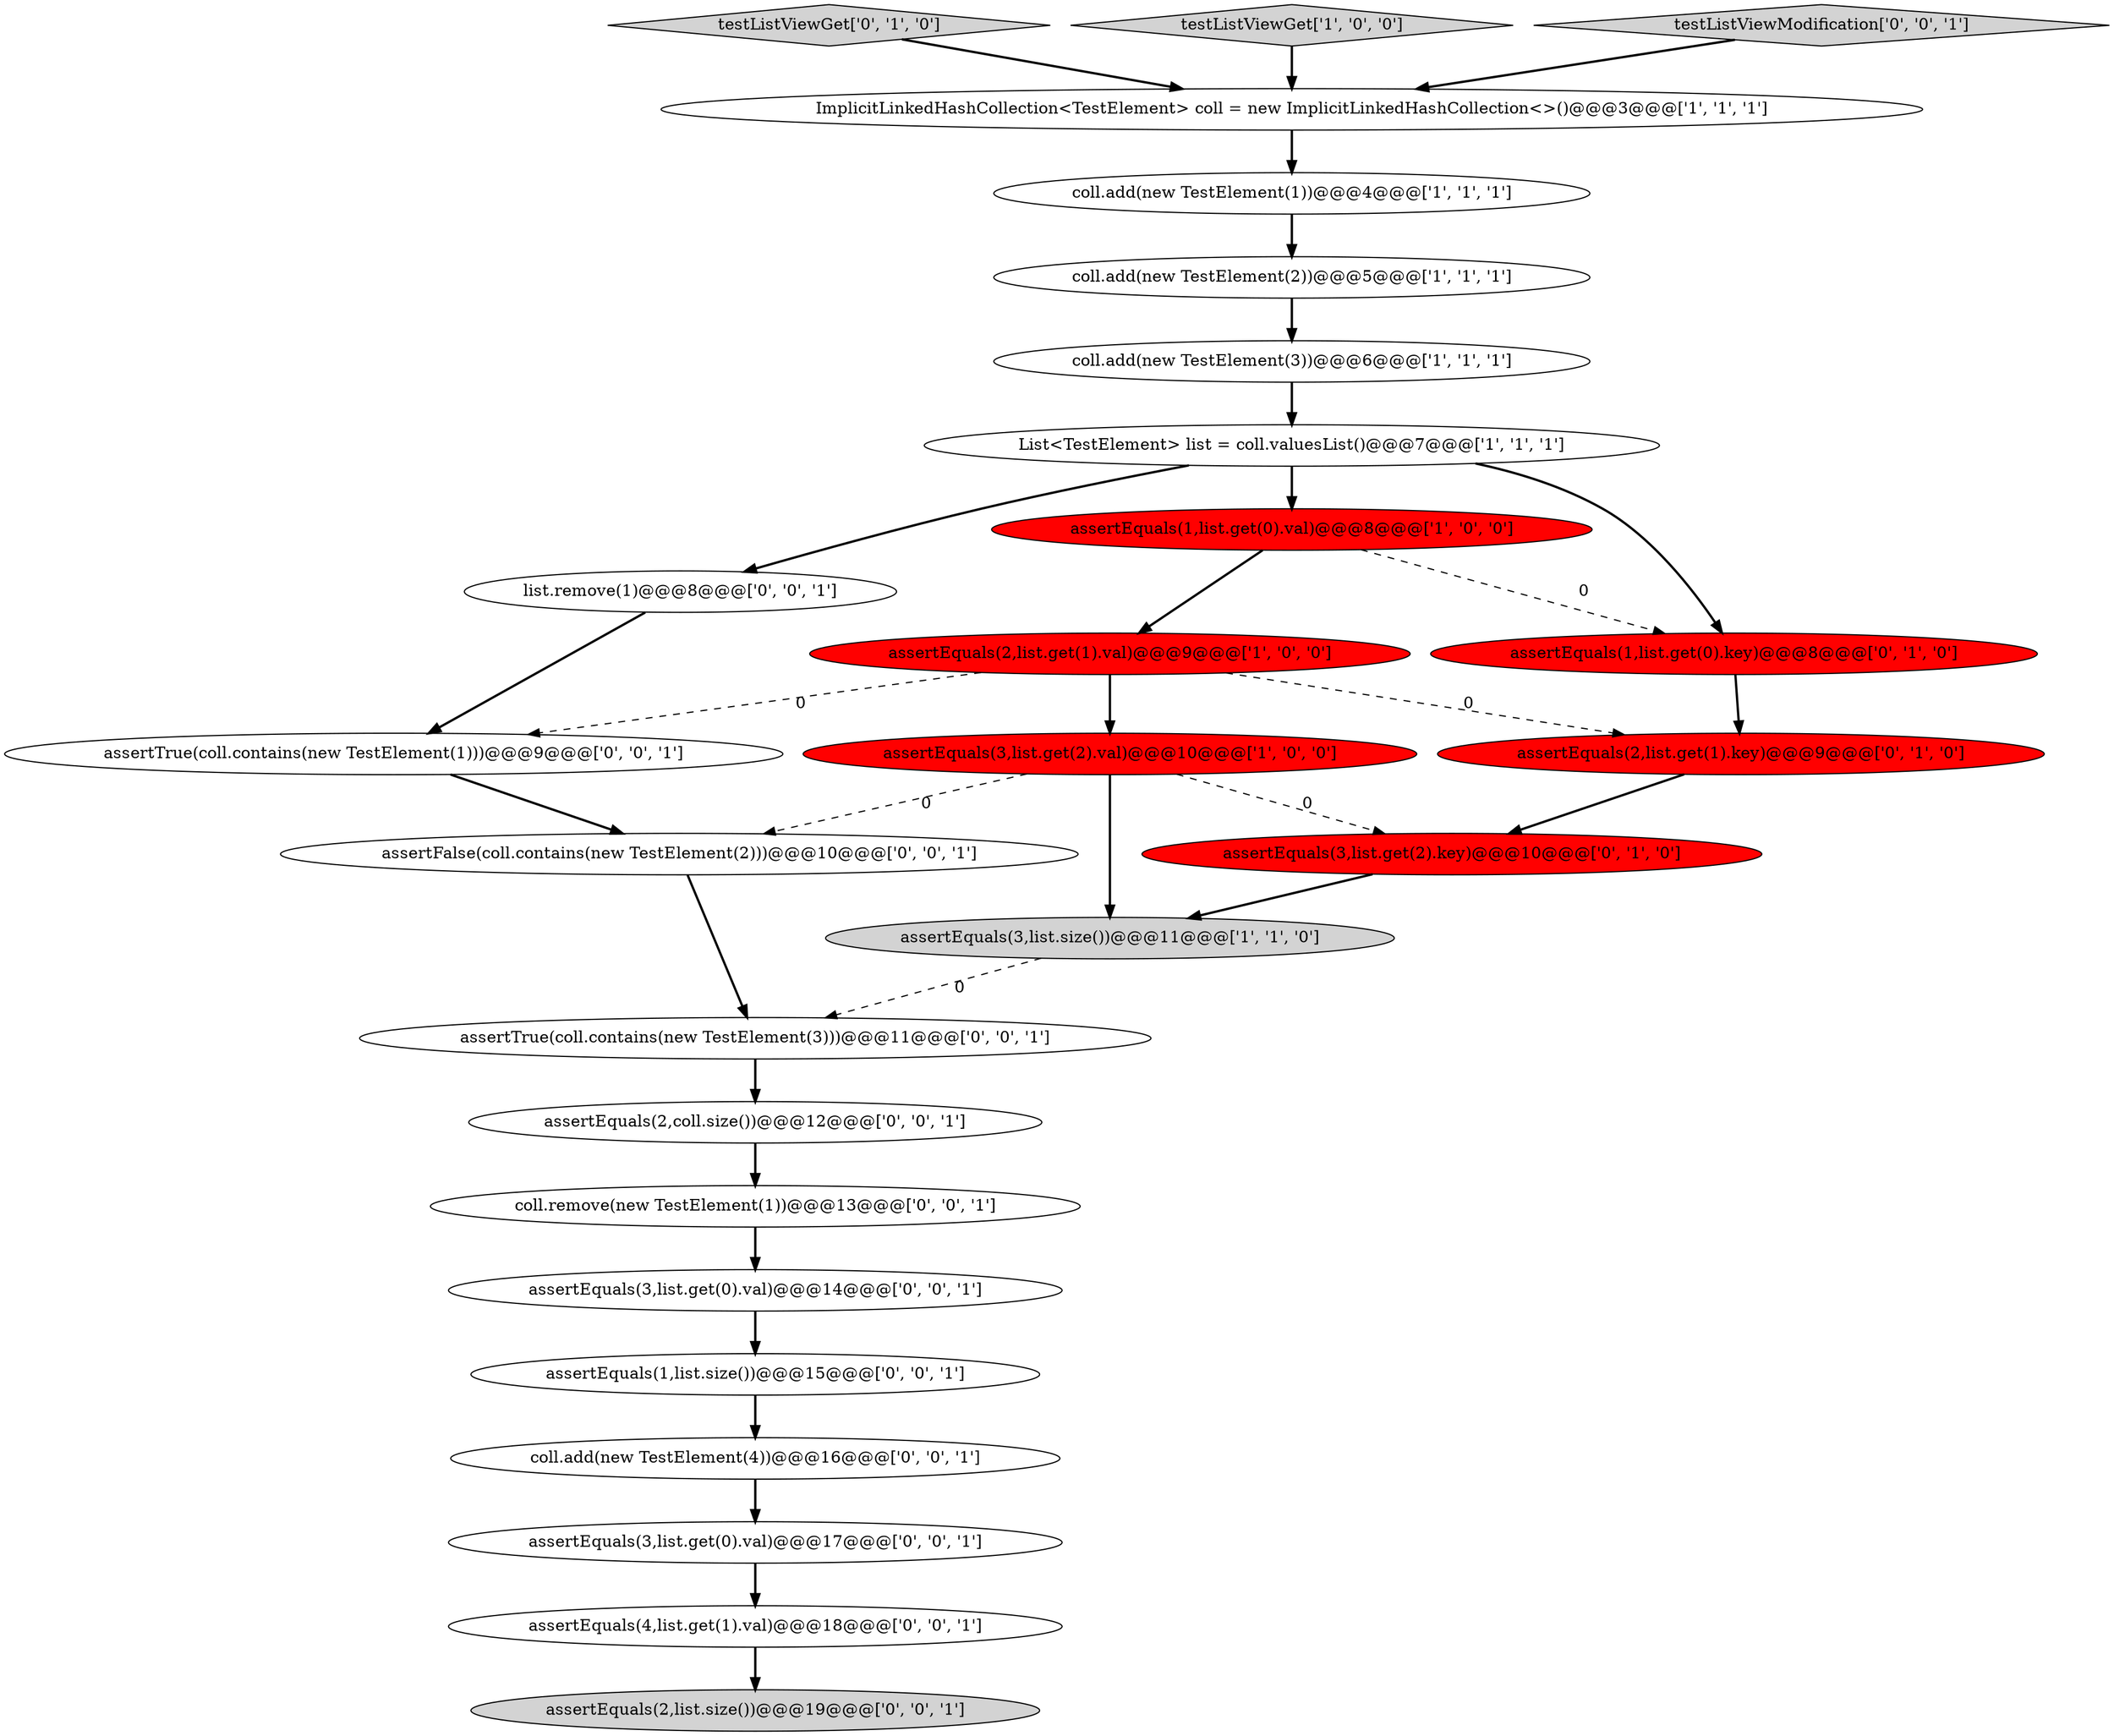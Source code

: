 digraph {
6 [style = filled, label = "coll.add(new TestElement(2))@@@5@@@['1', '1', '1']", fillcolor = white, shape = ellipse image = "AAA0AAABBB1BBB"];
9 [style = filled, label = "assertEquals(3,list.get(2).val)@@@10@@@['1', '0', '0']", fillcolor = red, shape = ellipse image = "AAA1AAABBB1BBB"];
22 [style = filled, label = "assertEquals(3,list.get(0).val)@@@14@@@['0', '0', '1']", fillcolor = white, shape = ellipse image = "AAA0AAABBB3BBB"];
19 [style = filled, label = "assertTrue(coll.contains(new TestElement(3)))@@@11@@@['0', '0', '1']", fillcolor = white, shape = ellipse image = "AAA0AAABBB3BBB"];
21 [style = filled, label = "assertEquals(2,list.size())@@@19@@@['0', '0', '1']", fillcolor = lightgray, shape = ellipse image = "AAA0AAABBB3BBB"];
25 [style = filled, label = "coll.add(new TestElement(4))@@@16@@@['0', '0', '1']", fillcolor = white, shape = ellipse image = "AAA0AAABBB3BBB"];
18 [style = filled, label = "list.remove(1)@@@8@@@['0', '0', '1']", fillcolor = white, shape = ellipse image = "AAA0AAABBB3BBB"];
16 [style = filled, label = "assertTrue(coll.contains(new TestElement(1)))@@@9@@@['0', '0', '1']", fillcolor = white, shape = ellipse image = "AAA0AAABBB3BBB"];
10 [style = filled, label = "assertEquals(3,list.get(2).key)@@@10@@@['0', '1', '0']", fillcolor = red, shape = ellipse image = "AAA1AAABBB2BBB"];
7 [style = filled, label = "List<TestElement> list = coll.valuesList()@@@7@@@['1', '1', '1']", fillcolor = white, shape = ellipse image = "AAA0AAABBB1BBB"];
0 [style = filled, label = "coll.add(new TestElement(1))@@@4@@@['1', '1', '1']", fillcolor = white, shape = ellipse image = "AAA0AAABBB1BBB"];
4 [style = filled, label = "coll.add(new TestElement(3))@@@6@@@['1', '1', '1']", fillcolor = white, shape = ellipse image = "AAA0AAABBB1BBB"];
11 [style = filled, label = "testListViewGet['0', '1', '0']", fillcolor = lightgray, shape = diamond image = "AAA0AAABBB2BBB"];
12 [style = filled, label = "assertEquals(1,list.get(0).key)@@@8@@@['0', '1', '0']", fillcolor = red, shape = ellipse image = "AAA1AAABBB2BBB"];
20 [style = filled, label = "assertEquals(4,list.get(1).val)@@@18@@@['0', '0', '1']", fillcolor = white, shape = ellipse image = "AAA0AAABBB3BBB"];
15 [style = filled, label = "assertFalse(coll.contains(new TestElement(2)))@@@10@@@['0', '0', '1']", fillcolor = white, shape = ellipse image = "AAA0AAABBB3BBB"];
3 [style = filled, label = "testListViewGet['1', '0', '0']", fillcolor = lightgray, shape = diamond image = "AAA0AAABBB1BBB"];
13 [style = filled, label = "assertEquals(2,list.get(1).key)@@@9@@@['0', '1', '0']", fillcolor = red, shape = ellipse image = "AAA1AAABBB2BBB"];
17 [style = filled, label = "assertEquals(2,coll.size())@@@12@@@['0', '0', '1']", fillcolor = white, shape = ellipse image = "AAA0AAABBB3BBB"];
14 [style = filled, label = "coll.remove(new TestElement(1))@@@13@@@['0', '0', '1']", fillcolor = white, shape = ellipse image = "AAA0AAABBB3BBB"];
23 [style = filled, label = "assertEquals(3,list.get(0).val)@@@17@@@['0', '0', '1']", fillcolor = white, shape = ellipse image = "AAA0AAABBB3BBB"];
26 [style = filled, label = "assertEquals(1,list.size())@@@15@@@['0', '0', '1']", fillcolor = white, shape = ellipse image = "AAA0AAABBB3BBB"];
8 [style = filled, label = "ImplicitLinkedHashCollection<TestElement> coll = new ImplicitLinkedHashCollection<>()@@@3@@@['1', '1', '1']", fillcolor = white, shape = ellipse image = "AAA0AAABBB1BBB"];
5 [style = filled, label = "assertEquals(1,list.get(0).val)@@@8@@@['1', '0', '0']", fillcolor = red, shape = ellipse image = "AAA1AAABBB1BBB"];
24 [style = filled, label = "testListViewModification['0', '0', '1']", fillcolor = lightgray, shape = diamond image = "AAA0AAABBB3BBB"];
1 [style = filled, label = "assertEquals(2,list.get(1).val)@@@9@@@['1', '0', '0']", fillcolor = red, shape = ellipse image = "AAA1AAABBB1BBB"];
2 [style = filled, label = "assertEquals(3,list.size())@@@11@@@['1', '1', '0']", fillcolor = lightgray, shape = ellipse image = "AAA0AAABBB1BBB"];
13->10 [style = bold, label=""];
16->15 [style = bold, label=""];
22->26 [style = bold, label=""];
23->20 [style = bold, label=""];
5->12 [style = dashed, label="0"];
9->10 [style = dashed, label="0"];
2->19 [style = dashed, label="0"];
0->6 [style = bold, label=""];
9->2 [style = bold, label=""];
7->12 [style = bold, label=""];
25->23 [style = bold, label=""];
26->25 [style = bold, label=""];
14->22 [style = bold, label=""];
19->17 [style = bold, label=""];
15->19 [style = bold, label=""];
4->7 [style = bold, label=""];
1->9 [style = bold, label=""];
20->21 [style = bold, label=""];
8->0 [style = bold, label=""];
1->13 [style = dashed, label="0"];
12->13 [style = bold, label=""];
6->4 [style = bold, label=""];
5->1 [style = bold, label=""];
7->5 [style = bold, label=""];
17->14 [style = bold, label=""];
1->16 [style = dashed, label="0"];
3->8 [style = bold, label=""];
7->18 [style = bold, label=""];
11->8 [style = bold, label=""];
10->2 [style = bold, label=""];
24->8 [style = bold, label=""];
9->15 [style = dashed, label="0"];
18->16 [style = bold, label=""];
}
